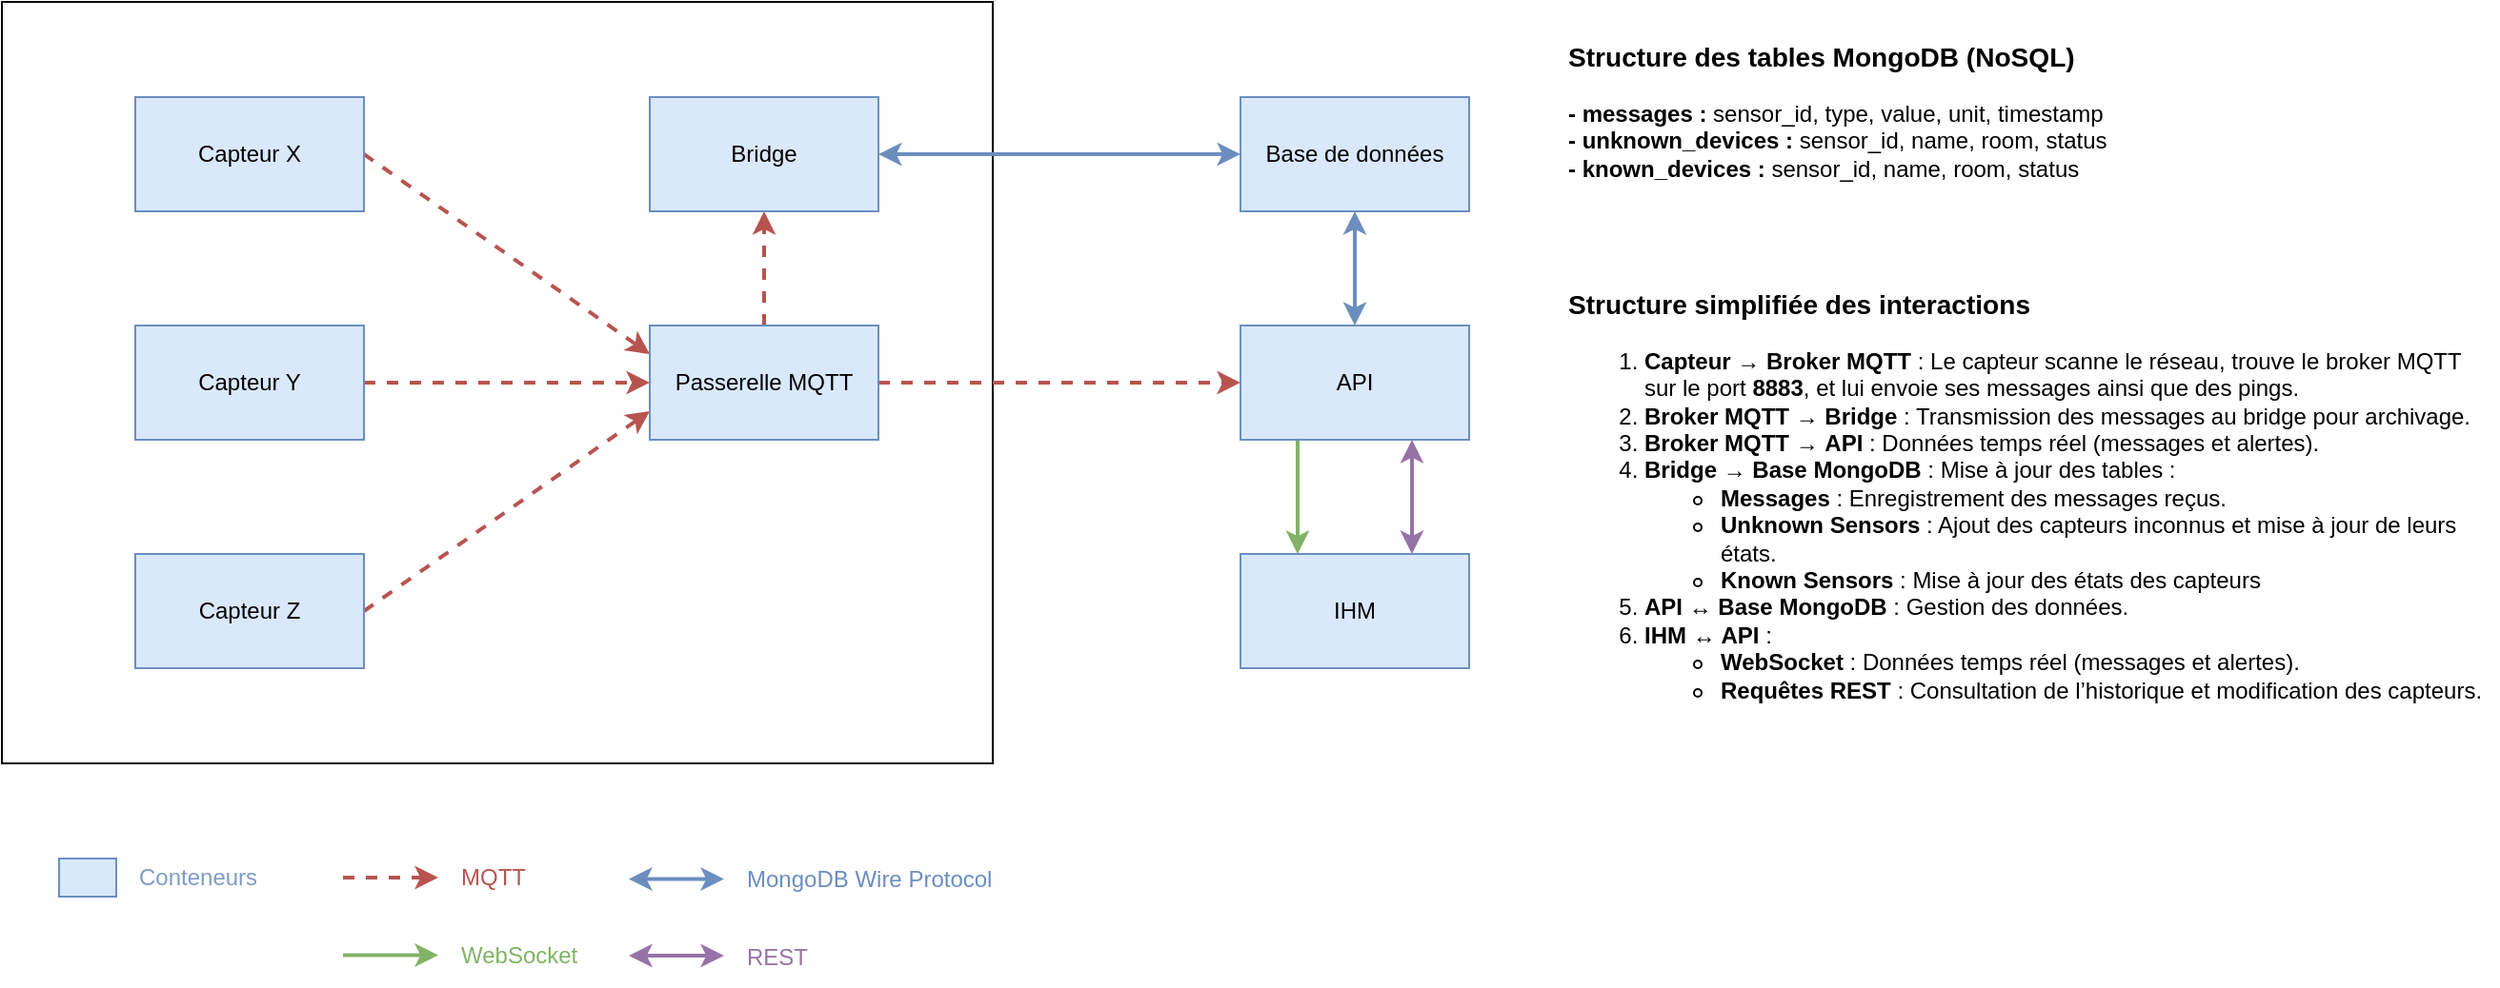 <mxfile version="26.0.4">
  <diagram name="Page-1" id="kpixJnAiN2DFvEDOHW9E">
    <mxGraphModel dx="2037" dy="781" grid="1" gridSize="10" guides="1" tooltips="1" connect="1" arrows="1" fold="1" page="1" pageScale="1" pageWidth="827" pageHeight="1169" math="0" shadow="0">
      <root>
        <mxCell id="0" />
        <mxCell id="1" parent="0" />
        <mxCell id="qNBYBPhV4o__3GQzp8Zp-7" value="" style="rounded=0;whiteSpace=wrap;html=1;" parent="1" vertex="1">
          <mxGeometry x="130" y="420" width="520" height="400" as="geometry" />
        </mxCell>
        <mxCell id="qNBYBPhV4o__3GQzp8Zp-8" style="rounded=0;orthogonalLoop=1;jettySize=auto;html=1;exitX=1;exitY=0.5;exitDx=0;exitDy=0;entryX=0;entryY=0.25;entryDx=0;entryDy=0;fillColor=#f8cecc;strokeColor=#b85450;jumpSize=20;strokeWidth=2;dashed=1;" parent="1" source="qNBYBPhV4o__3GQzp8Zp-1" target="qNBYBPhV4o__3GQzp8Zp-5" edge="1">
          <mxGeometry relative="1" as="geometry" />
        </mxCell>
        <mxCell id="qNBYBPhV4o__3GQzp8Zp-1" value="Capteur X" style="rounded=0;whiteSpace=wrap;html=1;fillColor=#dae8fc;strokeColor=#6c8ebf;" parent="1" vertex="1">
          <mxGeometry x="200" y="470" width="120" height="60" as="geometry" />
        </mxCell>
        <mxCell id="qNBYBPhV4o__3GQzp8Zp-9" style="rounded=0;orthogonalLoop=1;jettySize=auto;html=1;entryX=0;entryY=0.5;entryDx=0;entryDy=0;exitX=1;exitY=0.5;exitDx=0;exitDy=0;fillColor=#f8cecc;strokeColor=#b85450;jumpSize=20;strokeWidth=2;dashed=1;" parent="1" source="qNBYBPhV4o__3GQzp8Zp-2" target="qNBYBPhV4o__3GQzp8Zp-5" edge="1">
          <mxGeometry relative="1" as="geometry" />
        </mxCell>
        <mxCell id="qNBYBPhV4o__3GQzp8Zp-2" value="Capteur Y" style="rounded=0;whiteSpace=wrap;html=1;fillColor=#dae8fc;strokeColor=#6c8ebf;" parent="1" vertex="1">
          <mxGeometry x="200" y="590" width="120" height="60" as="geometry" />
        </mxCell>
        <mxCell id="qNBYBPhV4o__3GQzp8Zp-10" style="rounded=0;orthogonalLoop=1;jettySize=auto;html=1;entryX=0;entryY=0.75;entryDx=0;entryDy=0;exitX=1;exitY=0.5;exitDx=0;exitDy=0;fillColor=#f8cecc;strokeColor=#b85450;jumpSize=20;strokeWidth=2;dashed=1;" parent="1" source="qNBYBPhV4o__3GQzp8Zp-4" target="qNBYBPhV4o__3GQzp8Zp-5" edge="1">
          <mxGeometry relative="1" as="geometry" />
        </mxCell>
        <mxCell id="qNBYBPhV4o__3GQzp8Zp-4" value="Capteur Z" style="rounded=0;whiteSpace=wrap;html=1;fillColor=#dae8fc;strokeColor=#6c8ebf;" parent="1" vertex="1">
          <mxGeometry x="200" y="710" width="120" height="60" as="geometry" />
        </mxCell>
        <mxCell id="qNBYBPhV4o__3GQzp8Zp-11" style="edgeStyle=orthogonalEdgeStyle;rounded=0;orthogonalLoop=1;jettySize=auto;html=1;fillColor=#f8cecc;strokeColor=#b85450;jumpSize=20;strokeWidth=2;dashed=1;" parent="1" source="qNBYBPhV4o__3GQzp8Zp-5" target="qNBYBPhV4o__3GQzp8Zp-6" edge="1">
          <mxGeometry relative="1" as="geometry" />
        </mxCell>
        <mxCell id="qNBYBPhV4o__3GQzp8Zp-16" style="edgeStyle=orthogonalEdgeStyle;rounded=0;orthogonalLoop=1;jettySize=auto;html=1;fillColor=#f8cecc;strokeColor=#b85450;jumpSize=20;strokeWidth=2;dashed=1;" parent="1" source="qNBYBPhV4o__3GQzp8Zp-5" target="qNBYBPhV4o__3GQzp8Zp-13" edge="1">
          <mxGeometry relative="1" as="geometry" />
        </mxCell>
        <mxCell id="qNBYBPhV4o__3GQzp8Zp-5" value="Passerelle MQTT" style="rounded=0;whiteSpace=wrap;html=1;fillColor=#dae8fc;strokeColor=#6c8ebf;" parent="1" vertex="1">
          <mxGeometry x="470" y="590" width="120" height="60" as="geometry" />
        </mxCell>
        <mxCell id="qNBYBPhV4o__3GQzp8Zp-15" style="rounded=0;orthogonalLoop=1;jettySize=auto;html=1;entryX=0;entryY=0.5;entryDx=0;entryDy=0;exitX=1;exitY=0.5;exitDx=0;exitDy=0;startArrow=classic;startFill=1;strokeWidth=2;fillColor=#dae8fc;strokeColor=#6c8ebf;" parent="1" source="qNBYBPhV4o__3GQzp8Zp-6" target="qNBYBPhV4o__3GQzp8Zp-12" edge="1">
          <mxGeometry relative="1" as="geometry" />
        </mxCell>
        <mxCell id="qNBYBPhV4o__3GQzp8Zp-6" value="Bridge" style="rounded=0;whiteSpace=wrap;html=1;fillColor=#dae8fc;strokeColor=#6c8ebf;" parent="1" vertex="1">
          <mxGeometry x="470" y="470" width="120" height="60" as="geometry" />
        </mxCell>
        <mxCell id="qNBYBPhV4o__3GQzp8Zp-17" style="edgeStyle=orthogonalEdgeStyle;rounded=0;orthogonalLoop=1;jettySize=auto;html=1;startArrow=classic;startFill=1;fillColor=#dae8fc;strokeColor=#6c8ebf;strokeWidth=2;" parent="1" source="qNBYBPhV4o__3GQzp8Zp-12" target="qNBYBPhV4o__3GQzp8Zp-13" edge="1">
          <mxGeometry relative="1" as="geometry" />
        </mxCell>
        <mxCell id="qNBYBPhV4o__3GQzp8Zp-12" value="Base de données" style="rounded=0;whiteSpace=wrap;html=1;fillColor=#dae8fc;strokeColor=#6c8ebf;" parent="1" vertex="1">
          <mxGeometry x="780" y="470" width="120" height="60" as="geometry" />
        </mxCell>
        <mxCell id="qNBYBPhV4o__3GQzp8Zp-18" style="edgeStyle=orthogonalEdgeStyle;rounded=0;orthogonalLoop=1;jettySize=auto;html=1;startArrow=none;startFill=0;entryX=0.25;entryY=0;entryDx=0;entryDy=0;endArrow=classic;endFill=1;fillColor=#d5e8d4;strokeColor=#82b366;strokeWidth=2;" parent="1" source="qNBYBPhV4o__3GQzp8Zp-13" target="qNBYBPhV4o__3GQzp8Zp-14" edge="1">
          <mxGeometry relative="1" as="geometry">
            <mxPoint x="750" y="670" as="sourcePoint" />
            <Array as="points">
              <mxPoint x="810" y="700" />
              <mxPoint x="810" y="700" />
            </Array>
          </mxGeometry>
        </mxCell>
        <mxCell id="qNBYBPhV4o__3GQzp8Zp-13" value="API" style="rounded=0;whiteSpace=wrap;html=1;fillColor=#dae8fc;strokeColor=#6c8ebf;" parent="1" vertex="1">
          <mxGeometry x="780" y="590" width="120" height="60" as="geometry" />
        </mxCell>
        <mxCell id="qNBYBPhV4o__3GQzp8Zp-14" value="IHM" style="rounded=0;whiteSpace=wrap;html=1;fillColor=#dae8fc;strokeColor=#6c8ebf;" parent="1" vertex="1">
          <mxGeometry x="780" y="710" width="120" height="60" as="geometry" />
        </mxCell>
        <mxCell id="qNBYBPhV4o__3GQzp8Zp-19" style="edgeStyle=orthogonalEdgeStyle;rounded=0;orthogonalLoop=1;jettySize=auto;html=1;fillColor=#f8cecc;strokeColor=#b85450;jumpSize=20;strokeWidth=2;dashed=1;" parent="1" edge="1">
          <mxGeometry relative="1" as="geometry">
            <mxPoint x="309" y="880" as="sourcePoint" />
            <mxPoint x="359" y="880" as="targetPoint" />
          </mxGeometry>
        </mxCell>
        <mxCell id="qNBYBPhV4o__3GQzp8Zp-20" value="MQTT" style="text;html=1;align=left;verticalAlign=middle;resizable=0;points=[];autosize=1;strokeColor=none;fillColor=none;fontColor=light-dark(#b9544f, #ededed);" parent="1" vertex="1">
          <mxGeometry x="369" y="865" width="60" height="30" as="geometry" />
        </mxCell>
        <mxCell id="qNBYBPhV4o__3GQzp8Zp-21" style="edgeStyle=orthogonalEdgeStyle;rounded=0;orthogonalLoop=1;jettySize=auto;html=1;startArrow=classic;startFill=1;exitX=0.75;exitY=1;exitDx=0;exitDy=0;entryX=0.75;entryY=0;entryDx=0;entryDy=0;fillColor=#e1d5e7;strokeColor=#9673a6;strokeWidth=2;" parent="1" source="qNBYBPhV4o__3GQzp8Zp-13" target="qNBYBPhV4o__3GQzp8Zp-14" edge="1">
          <mxGeometry relative="1" as="geometry">
            <mxPoint x="910" y="670" as="sourcePoint" />
            <mxPoint x="940" y="680" as="targetPoint" />
            <Array as="points" />
          </mxGeometry>
        </mxCell>
        <mxCell id="qNBYBPhV4o__3GQzp8Zp-22" style="rounded=0;orthogonalLoop=1;jettySize=auto;html=1;exitX=1;exitY=0.5;exitDx=0;exitDy=0;startArrow=classic;startFill=1;strokeWidth=2;fillColor=#dae8fc;strokeColor=#6c8ebf;" parent="1" edge="1">
          <mxGeometry relative="1" as="geometry">
            <mxPoint x="459" y="880.76" as="sourcePoint" />
            <mxPoint x="509" y="880.76" as="targetPoint" />
          </mxGeometry>
        </mxCell>
        <mxCell id="qNBYBPhV4o__3GQzp8Zp-23" value="MongoDB Wire Protocol" style="text;html=1;align=left;verticalAlign=middle;resizable=0;points=[];autosize=1;strokeColor=none;fillColor=none;fontColor=light-dark(#6c8ebf, #ededed);" parent="1" vertex="1">
          <mxGeometry x="519" y="866" width="150" height="30" as="geometry" />
        </mxCell>
        <mxCell id="qNBYBPhV4o__3GQzp8Zp-25" style="edgeStyle=orthogonalEdgeStyle;rounded=0;orthogonalLoop=1;jettySize=auto;html=1;startArrow=none;startFill=0;endArrow=classic;endFill=1;fillColor=#d5e8d4;strokeColor=#82b366;strokeWidth=2;" parent="1" edge="1">
          <mxGeometry relative="1" as="geometry">
            <mxPoint x="309" y="920.76" as="sourcePoint" />
            <mxPoint x="359" y="920.76" as="targetPoint" />
            <Array as="points">
              <mxPoint x="339" y="920.76" />
              <mxPoint x="339" y="920.76" />
            </Array>
          </mxGeometry>
        </mxCell>
        <mxCell id="qNBYBPhV4o__3GQzp8Zp-26" value="WebSocket" style="text;html=1;align=left;verticalAlign=middle;resizable=0;points=[];autosize=1;strokeColor=none;fillColor=none;fontColor=light-dark(#81b365, #ededed);" parent="1" vertex="1">
          <mxGeometry x="369" y="906" width="80" height="30" as="geometry" />
        </mxCell>
        <mxCell id="qNBYBPhV4o__3GQzp8Zp-27" style="edgeStyle=orthogonalEdgeStyle;rounded=0;orthogonalLoop=1;jettySize=auto;html=1;startArrow=classic;startFill=1;exitX=0.75;exitY=1;exitDx=0;exitDy=0;fillColor=#e1d5e7;strokeColor=#9673a6;strokeWidth=2;" parent="1" edge="1">
          <mxGeometry relative="1" as="geometry">
            <mxPoint x="459" y="921" as="sourcePoint" />
            <mxPoint x="509" y="921" as="targetPoint" />
            <Array as="points" />
          </mxGeometry>
        </mxCell>
        <mxCell id="qNBYBPhV4o__3GQzp8Zp-28" value="REST" style="text;html=1;align=left;verticalAlign=middle;resizable=0;points=[];autosize=1;strokeColor=none;fillColor=none;fontColor=light-dark(#9773a6, #ededed);" parent="1" vertex="1">
          <mxGeometry x="519" y="907" width="60" height="30" as="geometry" />
        </mxCell>
        <mxCell id="qNBYBPhV4o__3GQzp8Zp-29" value="" style="rounded=0;whiteSpace=wrap;html=1;fillColor=#dae8fc;strokeColor=#6c8ebf;" parent="1" vertex="1">
          <mxGeometry x="160" y="870" width="30" height="20" as="geometry" />
        </mxCell>
        <mxCell id="qNBYBPhV4o__3GQzp8Zp-30" value="Conteneurs" style="text;html=1;align=left;verticalAlign=middle;resizable=0;points=[];autosize=1;strokeColor=none;fillColor=none;fontColor=light-dark(#7f9cc8, #ededed);" parent="1" vertex="1">
          <mxGeometry x="200" y="865" width="90" height="30" as="geometry" />
        </mxCell>
        <mxCell id="qNBYBPhV4o__3GQzp8Zp-31" value="&lt;h3&gt;Structure simplifiée des interactions&lt;/h3&gt;&lt;ol&gt;&lt;li&gt;&lt;strong&gt;Capteur → Broker MQTT&lt;/strong&gt; : Le capteur scanne le réseau, trouve le broker MQTT sur le port &lt;strong&gt;8883&lt;/strong&gt;, et lui envoie ses messages ainsi que des pings.&lt;/li&gt;&lt;li&gt;&lt;strong&gt;Broker MQTT → Bridge&lt;/strong&gt; : Transmission des messages au bridge pour archivage.&lt;/li&gt;&lt;li&gt;&lt;strong&gt;&lt;strong&gt;&lt;strong&gt;Broker MQTT&amp;nbsp;&lt;/strong&gt;→&lt;/strong&gt;&amp;nbsp;API&amp;nbsp;&lt;/strong&gt;: Données temps réel (messages et alertes).&lt;/li&gt;&lt;li&gt;&lt;strong&gt;Bridge → Base MongoDB&lt;/strong&gt; : Mise à jour des tables :&lt;ul&gt;&lt;li&gt;&lt;strong&gt;Messages&lt;/strong&gt; : Enregistrement des messages reçus.&lt;/li&gt;&lt;li&gt;&lt;strong&gt;Unknown Sensors&lt;/strong&gt; : Ajout des capteurs inconnus et mise à jour de leurs états.&lt;/li&gt;&lt;li&gt;&lt;strong&gt;Known Sensors&lt;/strong&gt; : Mise à jour des états des capteurs&lt;/li&gt;&lt;/ul&gt;&lt;/li&gt;&lt;li&gt;&lt;strong&gt;API ↔ Base MongoDB&lt;/strong&gt; : Gestion des données.&lt;/li&gt;&lt;li&gt;&lt;strong&gt;IHM ↔ API&lt;/strong&gt;&amp;nbsp;:&lt;ul&gt;&lt;li&gt;&lt;strong&gt;WebSocket&lt;/strong&gt;&amp;nbsp;: Données temps réel (messages et alertes).&lt;/li&gt;&lt;li&gt;&lt;strong&gt;Requêtes REST&lt;/strong&gt;&amp;nbsp;: Consultation de l’historique et modification des capteurs.&lt;/li&gt;&lt;/ul&gt;&lt;/li&gt;&lt;/ol&gt;" style="text;whiteSpace=wrap;html=1;" parent="1" vertex="1">
          <mxGeometry x="950" y="550" width="490" height="270" as="geometry" />
        </mxCell>
        <mxCell id="7m0dvs8Dy9rxRKjs0k93-1" value="&lt;h3&gt;Structure des tables MongoDB (NoSQL)&lt;/h3&gt;&lt;div&gt;&lt;b&gt;- messages&amp;nbsp;: &lt;/b&gt;sensor_id, type, value, unit, timestamp&lt;/div&gt;&lt;div&gt;&lt;b&gt;- unknown_devices :&amp;nbsp;&lt;/b&gt;&lt;span style=&quot;background-color: transparent; color: light-dark(rgb(0, 0, 0), rgb(255, 255, 255));&quot;&gt;sensor_id, name, room, status&lt;/span&gt;&lt;/div&gt;&lt;div&gt;&lt;b&gt;- known_devices :&amp;nbsp;&lt;/b&gt;&lt;span style=&quot;background-color: transparent; color: light-dark(rgb(0, 0, 0), rgb(255, 255, 255));&quot;&gt;sensor_id, name, room, status&lt;/span&gt;&lt;/div&gt;" style="text;whiteSpace=wrap;html=1;" vertex="1" parent="1">
          <mxGeometry x="950" y="420" width="490" height="110" as="geometry" />
        </mxCell>
      </root>
    </mxGraphModel>
  </diagram>
</mxfile>
